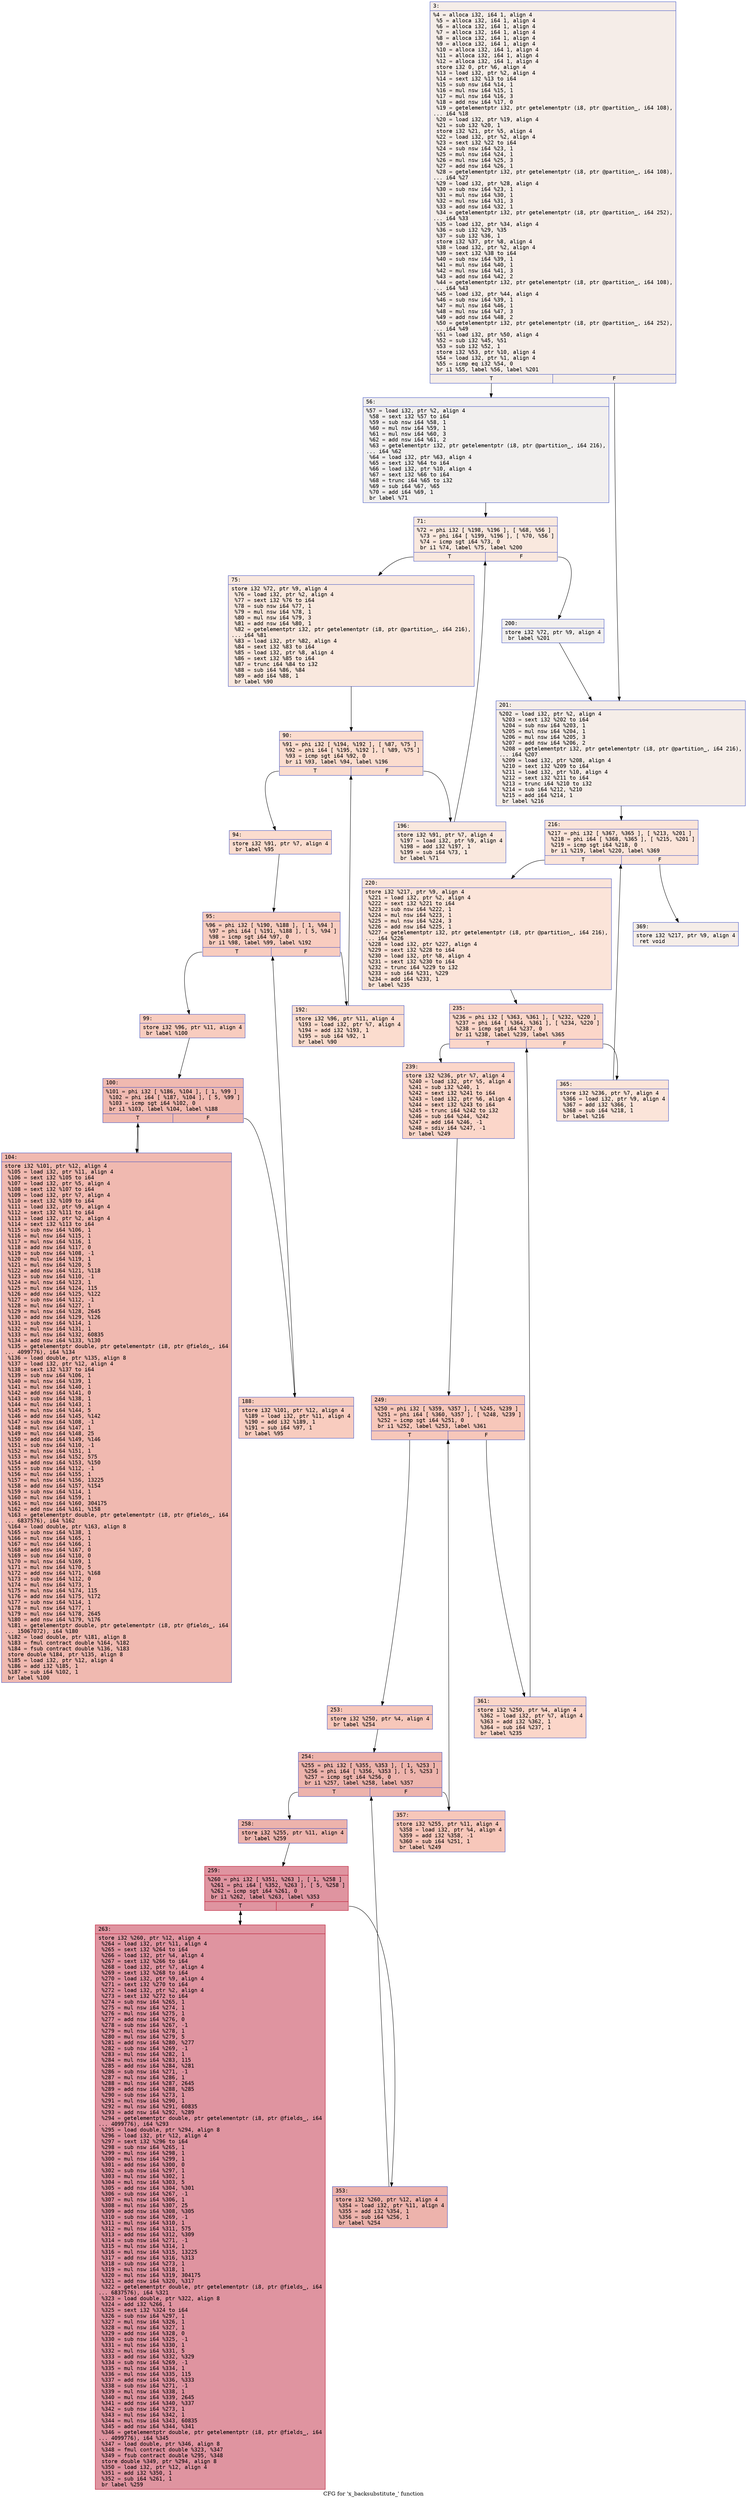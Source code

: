 digraph "CFG for 'x_backsubstitute_' function" {
	label="CFG for 'x_backsubstitute_' function";

	Node0x564937b4f650 [shape=record,color="#3d50c3ff", style=filled, fillcolor="#e8d6cc70" fontname="Courier",label="{3:\l|  %4 = alloca i32, i64 1, align 4\l  %5 = alloca i32, i64 1, align 4\l  %6 = alloca i32, i64 1, align 4\l  %7 = alloca i32, i64 1, align 4\l  %8 = alloca i32, i64 1, align 4\l  %9 = alloca i32, i64 1, align 4\l  %10 = alloca i32, i64 1, align 4\l  %11 = alloca i32, i64 1, align 4\l  %12 = alloca i32, i64 1, align 4\l  store i32 0, ptr %6, align 4\l  %13 = load i32, ptr %2, align 4\l  %14 = sext i32 %13 to i64\l  %15 = sub nsw i64 %14, 1\l  %16 = mul nsw i64 %15, 1\l  %17 = mul nsw i64 %16, 3\l  %18 = add nsw i64 %17, 0\l  %19 = getelementptr i32, ptr getelementptr (i8, ptr @partition_, i64 108),\l... i64 %18\l  %20 = load i32, ptr %19, align 4\l  %21 = sub i32 %20, 1\l  store i32 %21, ptr %5, align 4\l  %22 = load i32, ptr %2, align 4\l  %23 = sext i32 %22 to i64\l  %24 = sub nsw i64 %23, 1\l  %25 = mul nsw i64 %24, 1\l  %26 = mul nsw i64 %25, 3\l  %27 = add nsw i64 %26, 1\l  %28 = getelementptr i32, ptr getelementptr (i8, ptr @partition_, i64 108),\l... i64 %27\l  %29 = load i32, ptr %28, align 4\l  %30 = sub nsw i64 %23, 1\l  %31 = mul nsw i64 %30, 1\l  %32 = mul nsw i64 %31, 3\l  %33 = add nsw i64 %32, 1\l  %34 = getelementptr i32, ptr getelementptr (i8, ptr @partition_, i64 252),\l... i64 %33\l  %35 = load i32, ptr %34, align 4\l  %36 = sub i32 %29, %35\l  %37 = sub i32 %36, 1\l  store i32 %37, ptr %8, align 4\l  %38 = load i32, ptr %2, align 4\l  %39 = sext i32 %38 to i64\l  %40 = sub nsw i64 %39, 1\l  %41 = mul nsw i64 %40, 1\l  %42 = mul nsw i64 %41, 3\l  %43 = add nsw i64 %42, 2\l  %44 = getelementptr i32, ptr getelementptr (i8, ptr @partition_, i64 108),\l... i64 %43\l  %45 = load i32, ptr %44, align 4\l  %46 = sub nsw i64 %39, 1\l  %47 = mul nsw i64 %46, 1\l  %48 = mul nsw i64 %47, 3\l  %49 = add nsw i64 %48, 2\l  %50 = getelementptr i32, ptr getelementptr (i8, ptr @partition_, i64 252),\l... i64 %49\l  %51 = load i32, ptr %50, align 4\l  %52 = sub i32 %45, %51\l  %53 = sub i32 %52, 1\l  store i32 %53, ptr %10, align 4\l  %54 = load i32, ptr %1, align 4\l  %55 = icmp eq i32 %54, 0\l  br i1 %55, label %56, label %201\l|{<s0>T|<s1>F}}"];
	Node0x564937b4f650:s0 -> Node0x564937b51d30[tooltip="3 -> 56\nProbability 37.50%" ];
	Node0x564937b4f650:s1 -> Node0x564937b51d80[tooltip="3 -> 201\nProbability 62.50%" ];
	Node0x564937b51d30 [shape=record,color="#3d50c3ff", style=filled, fillcolor="#e0dbd870" fontname="Courier",label="{56:\l|  %57 = load i32, ptr %2, align 4\l  %58 = sext i32 %57 to i64\l  %59 = sub nsw i64 %58, 1\l  %60 = mul nsw i64 %59, 1\l  %61 = mul nsw i64 %60, 3\l  %62 = add nsw i64 %61, 2\l  %63 = getelementptr i32, ptr getelementptr (i8, ptr @partition_, i64 216),\l... i64 %62\l  %64 = load i32, ptr %63, align 4\l  %65 = sext i32 %64 to i64\l  %66 = load i32, ptr %10, align 4\l  %67 = sext i32 %66 to i64\l  %68 = trunc i64 %65 to i32\l  %69 = sub i64 %67, %65\l  %70 = add i64 %69, 1\l  br label %71\l}"];
	Node0x564937b51d30 -> Node0x564937b52630[tooltip="56 -> 71\nProbability 100.00%" ];
	Node0x564937b52630 [shape=record,color="#3d50c3ff", style=filled, fillcolor="#f2cab570" fontname="Courier",label="{71:\l|  %72 = phi i32 [ %198, %196 ], [ %68, %56 ]\l  %73 = phi i64 [ %199, %196 ], [ %70, %56 ]\l  %74 = icmp sgt i64 %73, 0\l  br i1 %74, label %75, label %200\l|{<s0>T|<s1>F}}"];
	Node0x564937b52630:s0 -> Node0x564937b528f0[tooltip="71 -> 75\nProbability 96.88%" ];
	Node0x564937b52630:s1 -> Node0x564937b52940[tooltip="71 -> 200\nProbability 3.12%" ];
	Node0x564937b528f0 [shape=record,color="#3d50c3ff", style=filled, fillcolor="#f2cab570" fontname="Courier",label="{75:\l|  store i32 %72, ptr %9, align 4\l  %76 = load i32, ptr %2, align 4\l  %77 = sext i32 %76 to i64\l  %78 = sub nsw i64 %77, 1\l  %79 = mul nsw i64 %78, 1\l  %80 = mul nsw i64 %79, 3\l  %81 = add nsw i64 %80, 1\l  %82 = getelementptr i32, ptr getelementptr (i8, ptr @partition_, i64 216),\l... i64 %81\l  %83 = load i32, ptr %82, align 4\l  %84 = sext i32 %83 to i64\l  %85 = load i32, ptr %8, align 4\l  %86 = sext i32 %85 to i64\l  %87 = trunc i64 %84 to i32\l  %88 = sub i64 %86, %84\l  %89 = add i64 %88, 1\l  br label %90\l}"];
	Node0x564937b528f0 -> Node0x564937b53220[tooltip="75 -> 90\nProbability 100.00%" ];
	Node0x564937b53220 [shape=record,color="#3d50c3ff", style=filled, fillcolor="#f7af9170" fontname="Courier",label="{90:\l|  %91 = phi i32 [ %194, %192 ], [ %87, %75 ]\l  %92 = phi i64 [ %195, %192 ], [ %89, %75 ]\l  %93 = icmp sgt i64 %92, 0\l  br i1 %93, label %94, label %196\l|{<s0>T|<s1>F}}"];
	Node0x564937b53220:s0 -> Node0x564937b53540[tooltip="90 -> 94\nProbability 96.88%" ];
	Node0x564937b53220:s1 -> Node0x564937b526f0[tooltip="90 -> 196\nProbability 3.12%" ];
	Node0x564937b53540 [shape=record,color="#3d50c3ff", style=filled, fillcolor="#f7af9170" fontname="Courier",label="{94:\l|  store i32 %91, ptr %7, align 4\l  br label %95\l}"];
	Node0x564937b53540 -> Node0x564937b536e0[tooltip="94 -> 95\nProbability 100.00%" ];
	Node0x564937b536e0 [shape=record,color="#3d50c3ff", style=filled, fillcolor="#f08b6e70" fontname="Courier",label="{95:\l|  %96 = phi i32 [ %190, %188 ], [ 1, %94 ]\l  %97 = phi i64 [ %191, %188 ], [ 5, %94 ]\l  %98 = icmp sgt i64 %97, 0\l  br i1 %98, label %99, label %192\l|{<s0>T|<s1>F}}"];
	Node0x564937b536e0:s0 -> Node0x564937b51310[tooltip="95 -> 99\nProbability 96.88%" ];
	Node0x564937b536e0:s1 -> Node0x564937b532e0[tooltip="95 -> 192\nProbability 3.12%" ];
	Node0x564937b51310 [shape=record,color="#3d50c3ff", style=filled, fillcolor="#f08b6e70" fontname="Courier",label="{99:\l|  store i32 %96, ptr %11, align 4\l  br label %100\l}"];
	Node0x564937b51310 -> Node0x564937b514f0[tooltip="99 -> 100\nProbability 100.00%" ];
	Node0x564937b514f0 [shape=record,color="#3d50c3ff", style=filled, fillcolor="#de614d70" fontname="Courier",label="{100:\l|  %101 = phi i32 [ %186, %104 ], [ 1, %99 ]\l  %102 = phi i64 [ %187, %104 ], [ 5, %99 ]\l  %103 = icmp sgt i64 %102, 0\l  br i1 %103, label %104, label %188\l|{<s0>T|<s1>F}}"];
	Node0x564937b514f0:s0 -> Node0x564937b515e0[tooltip="100 -> 104\nProbability 96.88%" ];
	Node0x564937b514f0:s1 -> Node0x564937b51040[tooltip="100 -> 188\nProbability 3.12%" ];
	Node0x564937b515e0 [shape=record,color="#3d50c3ff", style=filled, fillcolor="#de614d70" fontname="Courier",label="{104:\l|  store i32 %101, ptr %12, align 4\l  %105 = load i32, ptr %11, align 4\l  %106 = sext i32 %105 to i64\l  %107 = load i32, ptr %5, align 4\l  %108 = sext i32 %107 to i64\l  %109 = load i32, ptr %7, align 4\l  %110 = sext i32 %109 to i64\l  %111 = load i32, ptr %9, align 4\l  %112 = sext i32 %111 to i64\l  %113 = load i32, ptr %2, align 4\l  %114 = sext i32 %113 to i64\l  %115 = sub nsw i64 %106, 1\l  %116 = mul nsw i64 %115, 1\l  %117 = mul nsw i64 %116, 1\l  %118 = add nsw i64 %117, 0\l  %119 = sub nsw i64 %108, -1\l  %120 = mul nsw i64 %119, 1\l  %121 = mul nsw i64 %120, 5\l  %122 = add nsw i64 %121, %118\l  %123 = sub nsw i64 %110, -1\l  %124 = mul nsw i64 %123, 1\l  %125 = mul nsw i64 %124, 115\l  %126 = add nsw i64 %125, %122\l  %127 = sub nsw i64 %112, -1\l  %128 = mul nsw i64 %127, 1\l  %129 = mul nsw i64 %128, 2645\l  %130 = add nsw i64 %129, %126\l  %131 = sub nsw i64 %114, 1\l  %132 = mul nsw i64 %131, 1\l  %133 = mul nsw i64 %132, 60835\l  %134 = add nsw i64 %133, %130\l  %135 = getelementptr double, ptr getelementptr (i8, ptr @fields_, i64\l... 4099776), i64 %134\l  %136 = load double, ptr %135, align 8\l  %137 = load i32, ptr %12, align 4\l  %138 = sext i32 %137 to i64\l  %139 = sub nsw i64 %106, 1\l  %140 = mul nsw i64 %139, 1\l  %141 = mul nsw i64 %140, 1\l  %142 = add nsw i64 %141, 0\l  %143 = sub nsw i64 %138, 1\l  %144 = mul nsw i64 %143, 1\l  %145 = mul nsw i64 %144, 5\l  %146 = add nsw i64 %145, %142\l  %147 = sub nsw i64 %108, -1\l  %148 = mul nsw i64 %147, 1\l  %149 = mul nsw i64 %148, 25\l  %150 = add nsw i64 %149, %146\l  %151 = sub nsw i64 %110, -1\l  %152 = mul nsw i64 %151, 1\l  %153 = mul nsw i64 %152, 575\l  %154 = add nsw i64 %153, %150\l  %155 = sub nsw i64 %112, -1\l  %156 = mul nsw i64 %155, 1\l  %157 = mul nsw i64 %156, 13225\l  %158 = add nsw i64 %157, %154\l  %159 = sub nsw i64 %114, 1\l  %160 = mul nsw i64 %159, 1\l  %161 = mul nsw i64 %160, 304175\l  %162 = add nsw i64 %161, %158\l  %163 = getelementptr double, ptr getelementptr (i8, ptr @fields_, i64\l... 6837576), i64 %162\l  %164 = load double, ptr %163, align 8\l  %165 = sub nsw i64 %138, 1\l  %166 = mul nsw i64 %165, 1\l  %167 = mul nsw i64 %166, 1\l  %168 = add nsw i64 %167, 0\l  %169 = sub nsw i64 %110, 0\l  %170 = mul nsw i64 %169, 1\l  %171 = mul nsw i64 %170, 5\l  %172 = add nsw i64 %171, %168\l  %173 = sub nsw i64 %112, 0\l  %174 = mul nsw i64 %173, 1\l  %175 = mul nsw i64 %174, 115\l  %176 = add nsw i64 %175, %172\l  %177 = sub nsw i64 %114, 1\l  %178 = mul nsw i64 %177, 1\l  %179 = mul nsw i64 %178, 2645\l  %180 = add nsw i64 %179, %176\l  %181 = getelementptr double, ptr getelementptr (i8, ptr @fields_, i64\l... 15067072), i64 %180\l  %182 = load double, ptr %181, align 8\l  %183 = fmul contract double %164, %182\l  %184 = fsub contract double %136, %183\l  store double %184, ptr %135, align 8\l  %185 = load i32, ptr %12, align 4\l  %186 = add i32 %185, 1\l  %187 = sub i64 %102, 1\l  br label %100\l}"];
	Node0x564937b515e0 -> Node0x564937b514f0[tooltip="104 -> 100\nProbability 100.00%" ];
	Node0x564937b51040 [shape=record,color="#3d50c3ff", style=filled, fillcolor="#f08b6e70" fontname="Courier",label="{188:\l|  store i32 %101, ptr %12, align 4\l  %189 = load i32, ptr %11, align 4\l  %190 = add i32 %189, 1\l  %191 = sub i64 %97, 1\l  br label %95\l}"];
	Node0x564937b51040 -> Node0x564937b536e0[tooltip="188 -> 95\nProbability 100.00%" ];
	Node0x564937b532e0 [shape=record,color="#3d50c3ff", style=filled, fillcolor="#f7af9170" fontname="Courier",label="{192:\l|  store i32 %96, ptr %11, align 4\l  %193 = load i32, ptr %7, align 4\l  %194 = add i32 %193, 1\l  %195 = sub i64 %92, 1\l  br label %90\l}"];
	Node0x564937b532e0 -> Node0x564937b53220[tooltip="192 -> 90\nProbability 100.00%" ];
	Node0x564937b526f0 [shape=record,color="#3d50c3ff", style=filled, fillcolor="#f2cab570" fontname="Courier",label="{196:\l|  store i32 %91, ptr %7, align 4\l  %197 = load i32, ptr %9, align 4\l  %198 = add i32 %197, 1\l  %199 = sub i64 %73, 1\l  br label %71\l}"];
	Node0x564937b526f0 -> Node0x564937b52630[tooltip="196 -> 71\nProbability 100.00%" ];
	Node0x564937b52940 [shape=record,color="#3d50c3ff", style=filled, fillcolor="#e0dbd870" fontname="Courier",label="{200:\l|  store i32 %72, ptr %9, align 4\l  br label %201\l}"];
	Node0x564937b52940 -> Node0x564937b51d80[tooltip="200 -> 201\nProbability 100.00%" ];
	Node0x564937b51d80 [shape=record,color="#3d50c3ff", style=filled, fillcolor="#e8d6cc70" fontname="Courier",label="{201:\l|  %202 = load i32, ptr %2, align 4\l  %203 = sext i32 %202 to i64\l  %204 = sub nsw i64 %203, 1\l  %205 = mul nsw i64 %204, 1\l  %206 = mul nsw i64 %205, 3\l  %207 = add nsw i64 %206, 2\l  %208 = getelementptr i32, ptr getelementptr (i8, ptr @partition_, i64 216),\l... i64 %207\l  %209 = load i32, ptr %208, align 4\l  %210 = sext i32 %209 to i64\l  %211 = load i32, ptr %10, align 4\l  %212 = sext i32 %211 to i64\l  %213 = trunc i64 %210 to i32\l  %214 = sub i64 %212, %210\l  %215 = add i64 %214, 1\l  br label %216\l}"];
	Node0x564937b51d80 -> Node0x564937b545c0[tooltip="201 -> 216\nProbability 100.00%" ];
	Node0x564937b545c0 [shape=record,color="#3d50c3ff", style=filled, fillcolor="#f5c1a970" fontname="Courier",label="{216:\l|  %217 = phi i32 [ %367, %365 ], [ %213, %201 ]\l  %218 = phi i64 [ %368, %365 ], [ %215, %201 ]\l  %219 = icmp sgt i64 %218, 0\l  br i1 %219, label %220, label %369\l|{<s0>T|<s1>F}}"];
	Node0x564937b545c0:s0 -> Node0x564937b59c20[tooltip="216 -> 220\nProbability 96.88%" ];
	Node0x564937b545c0:s1 -> Node0x564937b59c70[tooltip="216 -> 369\nProbability 3.12%" ];
	Node0x564937b59c20 [shape=record,color="#3d50c3ff", style=filled, fillcolor="#f5c1a970" fontname="Courier",label="{220:\l|  store i32 %217, ptr %9, align 4\l  %221 = load i32, ptr %2, align 4\l  %222 = sext i32 %221 to i64\l  %223 = sub nsw i64 %222, 1\l  %224 = mul nsw i64 %223, 1\l  %225 = mul nsw i64 %224, 3\l  %226 = add nsw i64 %225, 1\l  %227 = getelementptr i32, ptr getelementptr (i8, ptr @partition_, i64 216),\l... i64 %226\l  %228 = load i32, ptr %227, align 4\l  %229 = sext i32 %228 to i64\l  %230 = load i32, ptr %8, align 4\l  %231 = sext i32 %230 to i64\l  %232 = trunc i64 %229 to i32\l  %233 = sub i64 %231, %229\l  %234 = add i64 %233, 1\l  br label %235\l}"];
	Node0x564937b59c20 -> Node0x564937b5a550[tooltip="220 -> 235\nProbability 100.00%" ];
	Node0x564937b5a550 [shape=record,color="#3d50c3ff", style=filled, fillcolor="#f6a38570" fontname="Courier",label="{235:\l|  %236 = phi i32 [ %363, %361 ], [ %232, %220 ]\l  %237 = phi i64 [ %364, %361 ], [ %234, %220 ]\l  %238 = icmp sgt i64 %237, 0\l  br i1 %238, label %239, label %365\l|{<s0>T|<s1>F}}"];
	Node0x564937b5a550:s0 -> Node0x564937b5a870[tooltip="235 -> 239\nProbability 96.88%" ];
	Node0x564937b5a550:s1 -> Node0x564937b54680[tooltip="235 -> 365\nProbability 3.12%" ];
	Node0x564937b5a870 [shape=record,color="#3d50c3ff", style=filled, fillcolor="#f6a38570" fontname="Courier",label="{239:\l|  store i32 %236, ptr %7, align 4\l  %240 = load i32, ptr %5, align 4\l  %241 = sub i32 %240, 1\l  %242 = sext i32 %241 to i64\l  %243 = load i32, ptr %6, align 4\l  %244 = sext i32 %243 to i64\l  %245 = trunc i64 %242 to i32\l  %246 = sub i64 %244, %242\l  %247 = add i64 %246, -1\l  %248 = sdiv i64 %247, -1\l  br label %249\l}"];
	Node0x564937b5a870 -> Node0x564937b5aea0[tooltip="239 -> 249\nProbability 100.00%" ];
	Node0x564937b5aea0 [shape=record,color="#3d50c3ff", style=filled, fillcolor="#ec7f6370" fontname="Courier",label="{249:\l|  %250 = phi i32 [ %359, %357 ], [ %245, %239 ]\l  %251 = phi i64 [ %360, %357 ], [ %248, %239 ]\l  %252 = icmp sgt i64 %251, 0\l  br i1 %252, label %253, label %361\l|{<s0>T|<s1>F}}"];
	Node0x564937b5aea0:s0 -> Node0x564937b5b220[tooltip="249 -> 253\nProbability 96.88%" ];
	Node0x564937b5aea0:s1 -> Node0x564937b5a610[tooltip="249 -> 361\nProbability 3.12%" ];
	Node0x564937b5b220 [shape=record,color="#3d50c3ff", style=filled, fillcolor="#ec7f6370" fontname="Courier",label="{253:\l|  store i32 %250, ptr %4, align 4\l  br label %254\l}"];
	Node0x564937b5b220 -> Node0x564937b5b3c0[tooltip="253 -> 254\nProbability 100.00%" ];
	Node0x564937b5b3c0 [shape=record,color="#3d50c3ff", style=filled, fillcolor="#d6524470" fontname="Courier",label="{254:\l|  %255 = phi i32 [ %355, %353 ], [ 1, %253 ]\l  %256 = phi i64 [ %356, %353 ], [ 5, %253 ]\l  %257 = icmp sgt i64 %256, 0\l  br i1 %257, label %258, label %357\l|{<s0>T|<s1>F}}"];
	Node0x564937b5b3c0:s0 -> Node0x564937b5b740[tooltip="254 -> 258\nProbability 96.88%" ];
	Node0x564937b5b3c0:s1 -> Node0x564937b5af90[tooltip="254 -> 357\nProbability 3.12%" ];
	Node0x564937b5b740 [shape=record,color="#3d50c3ff", style=filled, fillcolor="#d6524470" fontname="Courier",label="{258:\l|  store i32 %255, ptr %11, align 4\l  br label %259\l}"];
	Node0x564937b5b740 -> Node0x564937b5b8e0[tooltip="258 -> 259\nProbability 100.00%" ];
	Node0x564937b5b8e0 [shape=record,color="#b70d28ff", style=filled, fillcolor="#b70d2870" fontname="Courier",label="{259:\l|  %260 = phi i32 [ %351, %263 ], [ 1, %258 ]\l  %261 = phi i64 [ %352, %263 ], [ 5, %258 ]\l  %262 = icmp sgt i64 %261, 0\l  br i1 %262, label %263, label %353\l|{<s0>T|<s1>F}}"];
	Node0x564937b5b8e0:s0 -> Node0x564937b5b9d0[tooltip="259 -> 263\nProbability 96.88%" ];
	Node0x564937b5b8e0:s1 -> Node0x564937b5b4b0[tooltip="259 -> 353\nProbability 3.12%" ];
	Node0x564937b5b9d0 [shape=record,color="#b70d28ff", style=filled, fillcolor="#b70d2870" fontname="Courier",label="{263:\l|  store i32 %260, ptr %12, align 4\l  %264 = load i32, ptr %11, align 4\l  %265 = sext i32 %264 to i64\l  %266 = load i32, ptr %4, align 4\l  %267 = sext i32 %266 to i64\l  %268 = load i32, ptr %7, align 4\l  %269 = sext i32 %268 to i64\l  %270 = load i32, ptr %9, align 4\l  %271 = sext i32 %270 to i64\l  %272 = load i32, ptr %2, align 4\l  %273 = sext i32 %272 to i64\l  %274 = sub nsw i64 %265, 1\l  %275 = mul nsw i64 %274, 1\l  %276 = mul nsw i64 %275, 1\l  %277 = add nsw i64 %276, 0\l  %278 = sub nsw i64 %267, -1\l  %279 = mul nsw i64 %278, 1\l  %280 = mul nsw i64 %279, 5\l  %281 = add nsw i64 %280, %277\l  %282 = sub nsw i64 %269, -1\l  %283 = mul nsw i64 %282, 1\l  %284 = mul nsw i64 %283, 115\l  %285 = add nsw i64 %284, %281\l  %286 = sub nsw i64 %271, -1\l  %287 = mul nsw i64 %286, 1\l  %288 = mul nsw i64 %287, 2645\l  %289 = add nsw i64 %288, %285\l  %290 = sub nsw i64 %273, 1\l  %291 = mul nsw i64 %290, 1\l  %292 = mul nsw i64 %291, 60835\l  %293 = add nsw i64 %292, %289\l  %294 = getelementptr double, ptr getelementptr (i8, ptr @fields_, i64\l... 4099776), i64 %293\l  %295 = load double, ptr %294, align 8\l  %296 = load i32, ptr %12, align 4\l  %297 = sext i32 %296 to i64\l  %298 = sub nsw i64 %265, 1\l  %299 = mul nsw i64 %298, 1\l  %300 = mul nsw i64 %299, 1\l  %301 = add nsw i64 %300, 0\l  %302 = sub nsw i64 %297, 1\l  %303 = mul nsw i64 %302, 1\l  %304 = mul nsw i64 %303, 5\l  %305 = add nsw i64 %304, %301\l  %306 = sub nsw i64 %267, -1\l  %307 = mul nsw i64 %306, 1\l  %308 = mul nsw i64 %307, 25\l  %309 = add nsw i64 %308, %305\l  %310 = sub nsw i64 %269, -1\l  %311 = mul nsw i64 %310, 1\l  %312 = mul nsw i64 %311, 575\l  %313 = add nsw i64 %312, %309\l  %314 = sub nsw i64 %271, -1\l  %315 = mul nsw i64 %314, 1\l  %316 = mul nsw i64 %315, 13225\l  %317 = add nsw i64 %316, %313\l  %318 = sub nsw i64 %273, 1\l  %319 = mul nsw i64 %318, 1\l  %320 = mul nsw i64 %319, 304175\l  %321 = add nsw i64 %320, %317\l  %322 = getelementptr double, ptr getelementptr (i8, ptr @fields_, i64\l... 6837576), i64 %321\l  %323 = load double, ptr %322, align 8\l  %324 = add i32 %266, 1\l  %325 = sext i32 %324 to i64\l  %326 = sub nsw i64 %297, 1\l  %327 = mul nsw i64 %326, 1\l  %328 = mul nsw i64 %327, 1\l  %329 = add nsw i64 %328, 0\l  %330 = sub nsw i64 %325, -1\l  %331 = mul nsw i64 %330, 1\l  %332 = mul nsw i64 %331, 5\l  %333 = add nsw i64 %332, %329\l  %334 = sub nsw i64 %269, -1\l  %335 = mul nsw i64 %334, 1\l  %336 = mul nsw i64 %335, 115\l  %337 = add nsw i64 %336, %333\l  %338 = sub nsw i64 %271, -1\l  %339 = mul nsw i64 %338, 1\l  %340 = mul nsw i64 %339, 2645\l  %341 = add nsw i64 %340, %337\l  %342 = sub nsw i64 %273, 1\l  %343 = mul nsw i64 %342, 1\l  %344 = mul nsw i64 %343, 60835\l  %345 = add nsw i64 %344, %341\l  %346 = getelementptr double, ptr getelementptr (i8, ptr @fields_, i64\l... 4099776), i64 %345\l  %347 = load double, ptr %346, align 8\l  %348 = fmul contract double %323, %347\l  %349 = fsub contract double %295, %348\l  store double %349, ptr %294, align 8\l  %350 = load i32, ptr %12, align 4\l  %351 = add i32 %350, 1\l  %352 = sub i64 %261, 1\l  br label %259\l}"];
	Node0x564937b5b9d0 -> Node0x564937b5b8e0[tooltip="263 -> 259\nProbability 100.00%" ];
	Node0x564937b5b4b0 [shape=record,color="#3d50c3ff", style=filled, fillcolor="#d6524470" fontname="Courier",label="{353:\l|  store i32 %260, ptr %12, align 4\l  %354 = load i32, ptr %11, align 4\l  %355 = add i32 %354, 1\l  %356 = sub i64 %256, 1\l  br label %254\l}"];
	Node0x564937b5b4b0 -> Node0x564937b5b3c0[tooltip="353 -> 254\nProbability 100.00%" ];
	Node0x564937b5af90 [shape=record,color="#3d50c3ff", style=filled, fillcolor="#ec7f6370" fontname="Courier",label="{357:\l|  store i32 %255, ptr %11, align 4\l  %358 = load i32, ptr %4, align 4\l  %359 = add i32 %358, -1\l  %360 = sub i64 %251, 1\l  br label %249\l}"];
	Node0x564937b5af90 -> Node0x564937b5aea0[tooltip="357 -> 249\nProbability 100.00%" ];
	Node0x564937b5a610 [shape=record,color="#3d50c3ff", style=filled, fillcolor="#f6a38570" fontname="Courier",label="{361:\l|  store i32 %250, ptr %4, align 4\l  %362 = load i32, ptr %7, align 4\l  %363 = add i32 %362, 1\l  %364 = sub i64 %237, 1\l  br label %235\l}"];
	Node0x564937b5a610 -> Node0x564937b5a550[tooltip="361 -> 235\nProbability 100.00%" ];
	Node0x564937b54680 [shape=record,color="#3d50c3ff", style=filled, fillcolor="#f5c1a970" fontname="Courier",label="{365:\l|  store i32 %236, ptr %7, align 4\l  %366 = load i32, ptr %9, align 4\l  %367 = add i32 %366, 1\l  %368 = sub i64 %218, 1\l  br label %216\l}"];
	Node0x564937b54680 -> Node0x564937b545c0[tooltip="365 -> 216\nProbability 100.00%" ];
	Node0x564937b59c70 [shape=record,color="#3d50c3ff", style=filled, fillcolor="#e8d6cc70" fontname="Courier",label="{369:\l|  store i32 %217, ptr %9, align 4\l  ret void\l}"];
}

